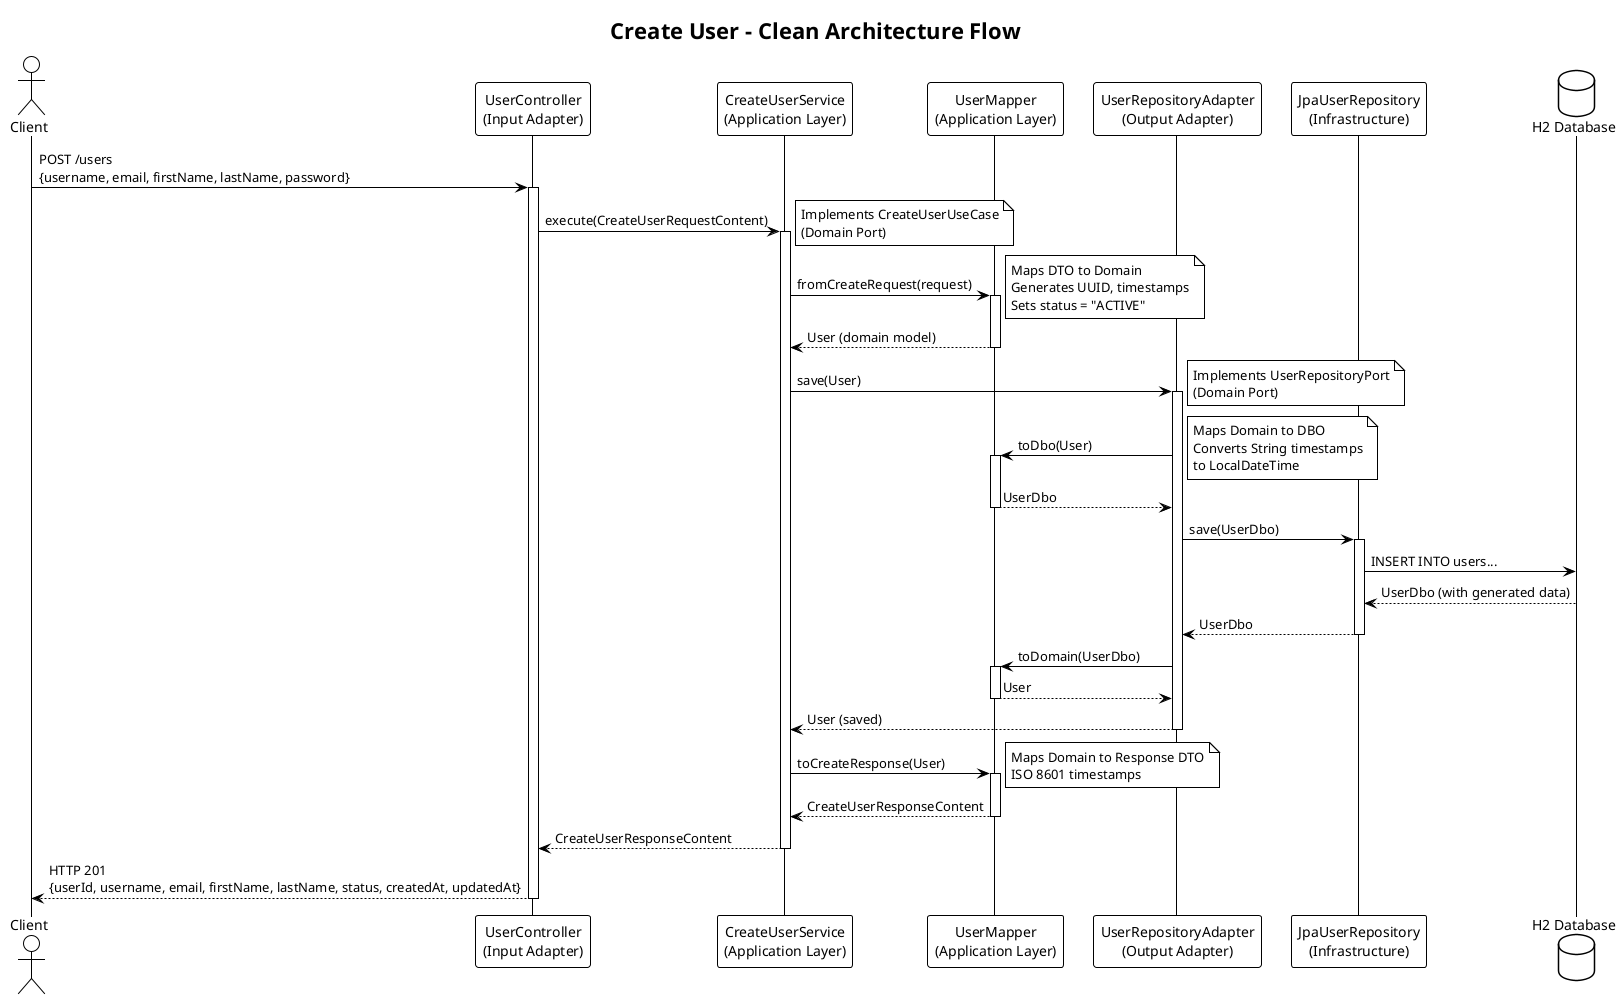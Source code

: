 @startuml CreateUser
!theme plain
title Create User - Clean Architecture Flow

actor Client
participant "UserController\n(Input Adapter)" as Controller
participant "CreateUserService\n(Application Layer)" as Service
participant "UserMapper\n(Application Layer)" as Mapper
participant "UserRepositoryAdapter\n(Output Adapter)" as RepoAdapter
participant "JpaUserRepository\n(Infrastructure)" as JpaRepo
database "H2 Database" as DB

Client -> Controller: POST /users\n{username, email, firstName, lastName, password}
activate Controller

Controller -> Service: execute(CreateUserRequestContent)
activate Service
note right: Implements CreateUserUseCase\n(Domain Port)

Service -> Mapper: fromCreateRequest(request)
activate Mapper
note right: Maps DTO to Domain\nGenerates UUID, timestamps\nSets status = "ACTIVE"
Mapper --> Service: User (domain model)
deactivate Mapper

Service -> RepoAdapter: save(User)
activate RepoAdapter
note right: Implements UserRepositoryPort\n(Domain Port)

RepoAdapter -> Mapper: toDbo(User)
activate Mapper
note right: Maps Domain to DBO\nConverts String timestamps\nto LocalDateTime
Mapper --> RepoAdapter: UserDbo
deactivate Mapper

RepoAdapter -> JpaRepo: save(UserDbo)
activate JpaRepo
JpaRepo -> DB: INSERT INTO users...
DB --> JpaRepo: UserDbo (with generated data)
JpaRepo --> RepoAdapter: UserDbo
deactivate JpaRepo

RepoAdapter -> Mapper: toDomain(UserDbo)
activate Mapper
Mapper --> RepoAdapter: User
deactivate Mapper

RepoAdapter --> Service: User (saved)
deactivate RepoAdapter

Service -> Mapper: toCreateResponse(User)
activate Mapper
note right: Maps Domain to Response DTO\nISO 8601 timestamps
Mapper --> Service: CreateUserResponseContent
deactivate Mapper

Service --> Controller: CreateUserResponseContent
deactivate Service

Controller --> Client: HTTP 201\n{userId, username, email, firstName, lastName, status, createdAt, updatedAt}
deactivate Controller

@enduml
